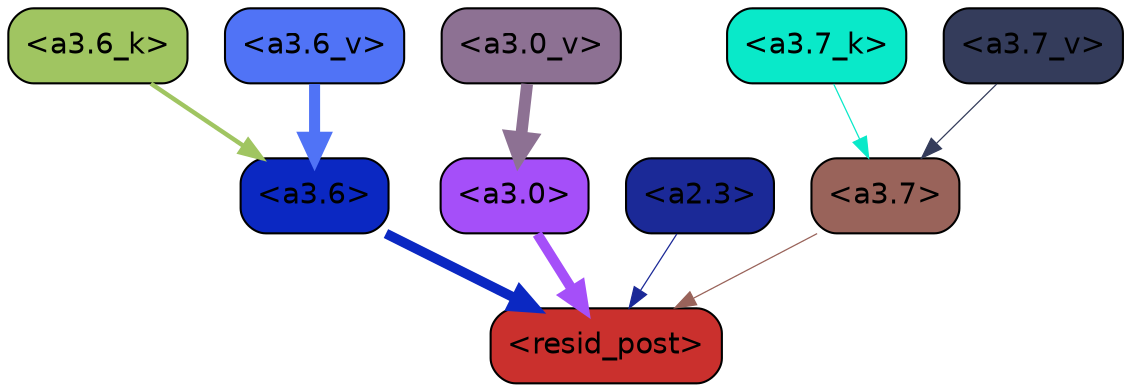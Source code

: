 strict digraph "" {
	graph [bgcolor=transparent,
		layout=dot,
		overlap=false,
		splines=true
	];
	"<a3.7>"	[color=black,
		fillcolor="#99635a",
		fontname=Helvetica,
		shape=box,
		style="filled, rounded"];
	"<resid_post>"	[color=black,
		fillcolor="#ca302d",
		fontname=Helvetica,
		shape=box,
		style="filled, rounded"];
	"<a3.7>" -> "<resid_post>"	[color="#99635a",
		penwidth=0.6];
	"<a3.6>"	[color=black,
		fillcolor="#0b28c2",
		fontname=Helvetica,
		shape=box,
		style="filled, rounded"];
	"<a3.6>" -> "<resid_post>"	[color="#0b28c2",
		penwidth=4.746312499046326];
	"<a3.0>"	[color=black,
		fillcolor="#a54ff9",
		fontname=Helvetica,
		shape=box,
		style="filled, rounded"];
	"<a3.0>" -> "<resid_post>"	[color="#a54ff9",
		penwidth=4.896343111991882];
	"<a2.3>"	[color=black,
		fillcolor="#1b2997",
		fontname=Helvetica,
		shape=box,
		style="filled, rounded"];
	"<a2.3>" -> "<resid_post>"	[color="#1b2997",
		penwidth=0.6];
	"<a3.7_k>"	[color=black,
		fillcolor="#09e9c9",
		fontname=Helvetica,
		shape=box,
		style="filled, rounded"];
	"<a3.7_k>" -> "<a3.7>"	[color="#09e9c9",
		penwidth=0.6];
	"<a3.6_k>"	[color=black,
		fillcolor="#a0c561",
		fontname=Helvetica,
		shape=box,
		style="filled, rounded"];
	"<a3.6_k>" -> "<a3.6>"	[color="#a0c561",
		penwidth=2.13908451795578];
	"<a3.7_v>"	[color=black,
		fillcolor="#343c5b",
		fontname=Helvetica,
		shape=box,
		style="filled, rounded"];
	"<a3.7_v>" -> "<a3.7>"	[color="#343c5b",
		penwidth=0.6];
	"<a3.6_v>"	[color=black,
		fillcolor="#5073f6",
		fontname=Helvetica,
		shape=box,
		style="filled, rounded"];
	"<a3.6_v>" -> "<a3.6>"	[color="#5073f6",
		penwidth=5.297133803367615];
	"<a3.0_v>"	[color=black,
		fillcolor="#8d7193",
		fontname=Helvetica,
		shape=box,
		style="filled, rounded"];
	"<a3.0_v>" -> "<a3.0>"	[color="#8d7193",
		penwidth=5.680712580680847];
}

